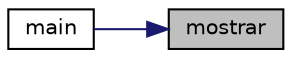 digraph "mostrar"
{
 // LATEX_PDF_SIZE
  edge [fontname="Helvetica",fontsize="10",labelfontname="Helvetica",labelfontsize="10"];
  node [fontname="Helvetica",fontsize="10",shape=record];
  rankdir="RL";
  Node1 [label="mostrar",height=0.2,width=0.4,color="black", fillcolor="grey75", style="filled", fontcolor="black",tooltip="Nos imprime en pantalla la tabla Simplex."];
  Node1 -> Node2 [dir="back",color="midnightblue",fontsize="10",style="solid",fontname="Helvetica"];
  Node2 [label="main",height=0.2,width=0.4,color="black", fillcolor="white", style="filled",URL="$_menup_8c.html#a3c04138a5bfe5d72780bb7e82a18e627",tooltip=" "];
}
